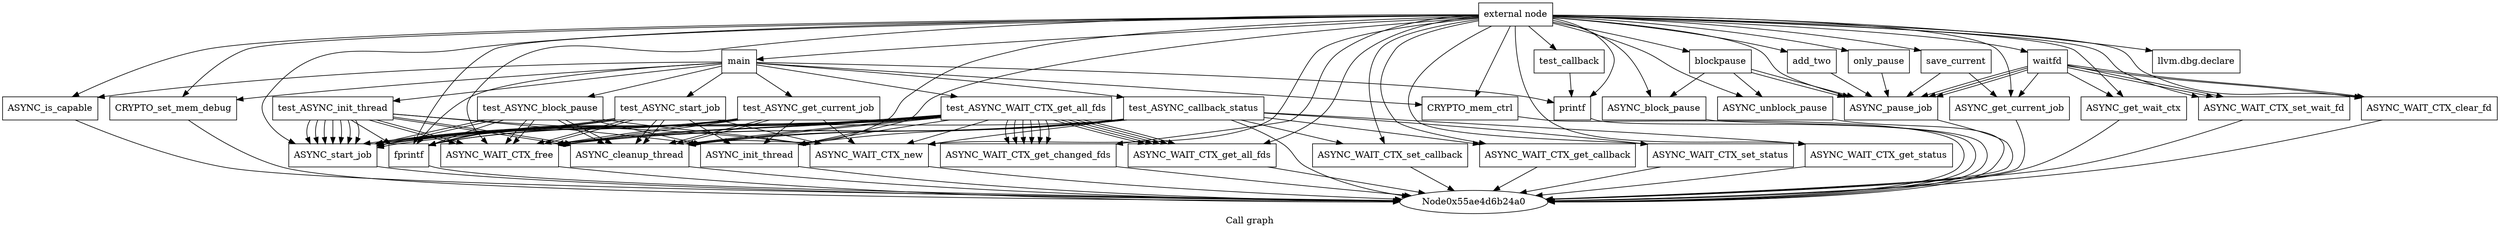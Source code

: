 digraph "Call graph" {
	label="Call graph";

	Node0x55ae4d6b2470 [shape=record,label="{external node}"];
	Node0x55ae4d6b2470 -> Node0x55ae4d6b2510;
	Node0x55ae4d6b2470 -> Node0x55ae4d6d0780;
	Node0x55ae4d6b2470 -> Node0x55ae4d6b25b0;
	Node0x55ae4d6b2470 -> Node0x55ae4d6b2650;
	Node0x55ae4d6b2470 -> Node0x55ae4d6b25e0;
	Node0x55ae4d6b2470 -> Node0x55ae4d6b2700;
	Node0x55ae4d6b2470 -> Node0x55ae4d6d0710;
	Node0x55ae4d6b2470 -> Node0x55ae4d6d0880;
	Node0x55ae4d6b2470 -> Node0x55ae4d6d0920;
	Node0x55ae4d6b2470 -> Node0x55ae4d6d1620;
	Node0x55ae4d6b2470 -> Node0x55ae4d6d08b0;
	Node0x55ae4d6b2470 -> Node0x55ae4d6d09d0;
	Node0x55ae4d6b2470 -> Node0x55ae4d6d0a40;
	Node0x55ae4d6b2470 -> Node0x55ae4d6d1690;
	Node0x55ae4d6b2470 -> Node0x55ae4d6d1730;
	Node0x55ae4d6b2470 -> Node0x55ae4d6d16c0;
	Node0x55ae4d6b2470 -> Node0x55ae4d6d1900;
	Node0x55ae4d6b2470 -> Node0x55ae4d6d0c30;
	Node0x55ae4d6b2470 -> Node0x55ae4d6d1100;
	Node0x55ae4d6b2470 -> Node0x55ae4d6d1d80;
	Node0x55ae4d6b2470 -> Node0x55ae4d6d1e20;
	Node0x55ae4d6b2470 -> Node0x55ae4d6d1db0;
	Node0x55ae4d6b2470 -> Node0x55ae4d6d1ed0;
	Node0x55ae4d6b2470 -> Node0x55ae4d6d2060;
	Node0x55ae4d6b2470 -> Node0x55ae4d6d2090;
	Node0x55ae4d6b2470 -> Node0x55ae4d6d2170;
	Node0x55ae4d6b2470 -> Node0x55ae4d6d0a70;
	Node0x55ae4d6b2470 -> Node0x55ae4d6d0b20;
	Node0x55ae4d6b2470 -> Node0x55ae4d6d0b90;
	Node0x55ae4d6b2470 -> Node0x55ae4d6d0c00;
	Node0x55ae4d6b2470 -> Node0x55ae4d6d22d0;
	Node0x55ae4d6b2510 [shape=record,label="{main}"];
	Node0x55ae4d6b2510 -> Node0x55ae4d6b25b0;
	Node0x55ae4d6b2510 -> Node0x55ae4d6b2650;
	Node0x55ae4d6b2510 -> Node0x55ae4d6b25e0;
	Node0x55ae4d6b2510 -> Node0x55ae4d6b2700;
	Node0x55ae4d6b2510 -> Node0x55ae4d6b2770;
	Node0x55ae4d6b2510 -> Node0x55ae4d6b27e0;
	Node0x55ae4d6b2510 -> Node0x55ae4d6b2850;
	Node0x55ae4d6b2510 -> Node0x55ae4d6b28c0;
	Node0x55ae4d6b2510 -> Node0x55ae4d6d0630;
	Node0x55ae4d6b2510 -> Node0x55ae4d6d06a0;
	Node0x55ae4d6b2510 -> Node0x55ae4d6d0710;
	Node0x55ae4d6b2700 [shape=record,label="{CRYPTO_mem_ctrl}"];
	Node0x55ae4d6b2700 -> Node0x55ae4d6b24a0;
	Node0x55ae4d6d0780 [shape=record,label="{llvm.dbg.declare}"];
	Node0x55ae4d6b25b0 [shape=record,label="{ASYNC_is_capable}"];
	Node0x55ae4d6b25b0 -> Node0x55ae4d6b24a0;
	Node0x55ae4d6b2650 [shape=record,label="{fprintf}"];
	Node0x55ae4d6b2650 -> Node0x55ae4d6b24a0;
	Node0x55ae4d6b25e0 [shape=record,label="{CRYPTO_set_mem_debug}"];
	Node0x55ae4d6b25e0 -> Node0x55ae4d6b24a0;
	Node0x55ae4d6b2770 [shape=record,label="{test_ASYNC_init_thread}"];
	Node0x55ae4d6b2770 -> Node0x55ae4d6d0880;
	Node0x55ae4d6b2770 -> Node0x55ae4d6d0920;
	Node0x55ae4d6b2770 -> Node0x55ae4d6d08b0;
	Node0x55ae4d6b2770 -> Node0x55ae4d6d08b0;
	Node0x55ae4d6b2770 -> Node0x55ae4d6d08b0;
	Node0x55ae4d6b2770 -> Node0x55ae4d6d08b0;
	Node0x55ae4d6b2770 -> Node0x55ae4d6d08b0;
	Node0x55ae4d6b2770 -> Node0x55ae4d6d08b0;
	Node0x55ae4d6b2770 -> Node0x55ae4d6d08b0;
	Node0x55ae4d6b2770 -> Node0x55ae4d6b2650;
	Node0x55ae4d6b2770 -> Node0x55ae4d6d09d0;
	Node0x55ae4d6b2770 -> Node0x55ae4d6d0a40;
	Node0x55ae4d6b2770 -> Node0x55ae4d6d09d0;
	Node0x55ae4d6b2770 -> Node0x55ae4d6d0a40;
	Node0x55ae4d6b27e0 [shape=record,label="{test_ASYNC_callback_status}"];
	Node0x55ae4d6b27e0 -> Node0x55ae4d6d0880;
	Node0x55ae4d6b27e0 -> Node0x55ae4d6d0920;
	Node0x55ae4d6b27e0 -> Node0x55ae4d6d0a70;
	Node0x55ae4d6b27e0 -> Node0x55ae4d6d0b20;
	Node0x55ae4d6b27e0 -> Node0x55ae4d6b24a0;
	Node0x55ae4d6b27e0 -> Node0x55ae4d6d0b90;
	Node0x55ae4d6b27e0 -> Node0x55ae4d6d0c00;
	Node0x55ae4d6b27e0 -> Node0x55ae4d6b2650;
	Node0x55ae4d6b27e0 -> Node0x55ae4d6d09d0;
	Node0x55ae4d6b27e0 -> Node0x55ae4d6d0a40;
	Node0x55ae4d6b27e0 -> Node0x55ae4d6d09d0;
	Node0x55ae4d6b27e0 -> Node0x55ae4d6d0a40;
	Node0x55ae4d6b2850 [shape=record,label="{test_ASYNC_start_job}"];
	Node0x55ae4d6b2850 -> Node0x55ae4d6d0880;
	Node0x55ae4d6b2850 -> Node0x55ae4d6d0920;
	Node0x55ae4d6b2850 -> Node0x55ae4d6d08b0;
	Node0x55ae4d6b2850 -> Node0x55ae4d6d08b0;
	Node0x55ae4d6b2850 -> Node0x55ae4d6b2650;
	Node0x55ae4d6b2850 -> Node0x55ae4d6d09d0;
	Node0x55ae4d6b2850 -> Node0x55ae4d6d0a40;
	Node0x55ae4d6b2850 -> Node0x55ae4d6d09d0;
	Node0x55ae4d6b2850 -> Node0x55ae4d6d0a40;
	Node0x55ae4d6b28c0 [shape=record,label="{test_ASYNC_get_current_job}"];
	Node0x55ae4d6b28c0 -> Node0x55ae4d6d0880;
	Node0x55ae4d6b28c0 -> Node0x55ae4d6d0920;
	Node0x55ae4d6b28c0 -> Node0x55ae4d6d08b0;
	Node0x55ae4d6b28c0 -> Node0x55ae4d6d08b0;
	Node0x55ae4d6b28c0 -> Node0x55ae4d6b2650;
	Node0x55ae4d6b28c0 -> Node0x55ae4d6d09d0;
	Node0x55ae4d6b28c0 -> Node0x55ae4d6d0a40;
	Node0x55ae4d6b28c0 -> Node0x55ae4d6d09d0;
	Node0x55ae4d6b28c0 -> Node0x55ae4d6d0a40;
	Node0x55ae4d6d0630 [shape=record,label="{test_ASYNC_WAIT_CTX_get_all_fds}"];
	Node0x55ae4d6d0630 -> Node0x55ae4d6d0880;
	Node0x55ae4d6d0630 -> Node0x55ae4d6d0920;
	Node0x55ae4d6d0630 -> Node0x55ae4d6d08b0;
	Node0x55ae4d6d0630 -> Node0x55ae4d6d0c30;
	Node0x55ae4d6d0630 -> Node0x55ae4d6d1100;
	Node0x55ae4d6d0630 -> Node0x55ae4d6d08b0;
	Node0x55ae4d6d0630 -> Node0x55ae4d6d0c30;
	Node0x55ae4d6d0630 -> Node0x55ae4d6d0c30;
	Node0x55ae4d6d0630 -> Node0x55ae4d6d1100;
	Node0x55ae4d6d0630 -> Node0x55ae4d6d1100;
	Node0x55ae4d6d0630 -> Node0x55ae4d6d08b0;
	Node0x55ae4d6d0630 -> Node0x55ae4d6d0c30;
	Node0x55ae4d6d0630 -> Node0x55ae4d6d1100;
	Node0x55ae4d6d0630 -> Node0x55ae4d6d1100;
	Node0x55ae4d6d0630 -> Node0x55ae4d6d08b0;
	Node0x55ae4d6d0630 -> Node0x55ae4d6d0c30;
	Node0x55ae4d6d0630 -> Node0x55ae4d6d1100;
	Node0x55ae4d6d0630 -> Node0x55ae4d6b2650;
	Node0x55ae4d6d0630 -> Node0x55ae4d6d09d0;
	Node0x55ae4d6d0630 -> Node0x55ae4d6d0a40;
	Node0x55ae4d6d0630 -> Node0x55ae4d6d09d0;
	Node0x55ae4d6d0630 -> Node0x55ae4d6d0a40;
	Node0x55ae4d6d06a0 [shape=record,label="{test_ASYNC_block_pause}"];
	Node0x55ae4d6d06a0 -> Node0x55ae4d6d0880;
	Node0x55ae4d6d06a0 -> Node0x55ae4d6d0920;
	Node0x55ae4d6d06a0 -> Node0x55ae4d6d08b0;
	Node0x55ae4d6d06a0 -> Node0x55ae4d6d08b0;
	Node0x55ae4d6d06a0 -> Node0x55ae4d6b2650;
	Node0x55ae4d6d06a0 -> Node0x55ae4d6d09d0;
	Node0x55ae4d6d06a0 -> Node0x55ae4d6d0a40;
	Node0x55ae4d6d06a0 -> Node0x55ae4d6d09d0;
	Node0x55ae4d6d06a0 -> Node0x55ae4d6d0a40;
	Node0x55ae4d6d0710 [shape=record,label="{printf}"];
	Node0x55ae4d6d0710 -> Node0x55ae4d6b24a0;
	Node0x55ae4d6d0880 [shape=record,label="{ASYNC_init_thread}"];
	Node0x55ae4d6d0880 -> Node0x55ae4d6b24a0;
	Node0x55ae4d6d0920 [shape=record,label="{ASYNC_WAIT_CTX_new}"];
	Node0x55ae4d6d0920 -> Node0x55ae4d6b24a0;
	Node0x55ae4d6d1620 [shape=record,label="{blockpause}"];
	Node0x55ae4d6d1620 -> Node0x55ae4d6d1690;
	Node0x55ae4d6d1620 -> Node0x55ae4d6d1730;
	Node0x55ae4d6d1620 -> Node0x55ae4d6d16c0;
	Node0x55ae4d6d1620 -> Node0x55ae4d6d1730;
	Node0x55ae4d6d08b0 [shape=record,label="{ASYNC_start_job}"];
	Node0x55ae4d6d08b0 -> Node0x55ae4d6b24a0;
	Node0x55ae4d6d09d0 [shape=record,label="{ASYNC_WAIT_CTX_free}"];
	Node0x55ae4d6d09d0 -> Node0x55ae4d6b24a0;
	Node0x55ae4d6d0a40 [shape=record,label="{ASYNC_cleanup_thread}"];
	Node0x55ae4d6d0a40 -> Node0x55ae4d6b24a0;
	Node0x55ae4d6d1690 [shape=record,label="{ASYNC_block_pause}"];
	Node0x55ae4d6d1690 -> Node0x55ae4d6b24a0;
	Node0x55ae4d6d1730 [shape=record,label="{ASYNC_pause_job}"];
	Node0x55ae4d6d1730 -> Node0x55ae4d6b24a0;
	Node0x55ae4d6d16c0 [shape=record,label="{ASYNC_unblock_pause}"];
	Node0x55ae4d6d16c0 -> Node0x55ae4d6b24a0;
	Node0x55ae4d6d1900 [shape=record,label="{waitfd}"];
	Node0x55ae4d6d1900 -> Node0x55ae4d6d1d80;
	Node0x55ae4d6d1900 -> Node0x55ae4d6d1e20;
	Node0x55ae4d6d1900 -> Node0x55ae4d6d1730;
	Node0x55ae4d6d1900 -> Node0x55ae4d6d1db0;
	Node0x55ae4d6d1900 -> Node0x55ae4d6d1730;
	Node0x55ae4d6d1900 -> Node0x55ae4d6d1ed0;
	Node0x55ae4d6d1900 -> Node0x55ae4d6d1730;
	Node0x55ae4d6d1900 -> Node0x55ae4d6d1db0;
	Node0x55ae4d6d1900 -> Node0x55ae4d6d1ed0;
	Node0x55ae4d6d0c30 [shape=record,label="{ASYNC_WAIT_CTX_get_all_fds}"];
	Node0x55ae4d6d0c30 -> Node0x55ae4d6b24a0;
	Node0x55ae4d6d1100 [shape=record,label="{ASYNC_WAIT_CTX_get_changed_fds}"];
	Node0x55ae4d6d1100 -> Node0x55ae4d6b24a0;
	Node0x55ae4d6d1d80 [shape=record,label="{ASYNC_get_current_job}"];
	Node0x55ae4d6d1d80 -> Node0x55ae4d6b24a0;
	Node0x55ae4d6d1e20 [shape=record,label="{ASYNC_get_wait_ctx}"];
	Node0x55ae4d6d1e20 -> Node0x55ae4d6b24a0;
	Node0x55ae4d6d1db0 [shape=record,label="{ASYNC_WAIT_CTX_set_wait_fd}"];
	Node0x55ae4d6d1db0 -> Node0x55ae4d6b24a0;
	Node0x55ae4d6d1ed0 [shape=record,label="{ASYNC_WAIT_CTX_clear_fd}"];
	Node0x55ae4d6d1ed0 -> Node0x55ae4d6b24a0;
	Node0x55ae4d6d2060 [shape=record,label="{save_current}"];
	Node0x55ae4d6d2060 -> Node0x55ae4d6d1d80;
	Node0x55ae4d6d2060 -> Node0x55ae4d6d1730;
	Node0x55ae4d6d2090 [shape=record,label="{add_two}"];
	Node0x55ae4d6d2090 -> Node0x55ae4d6d1730;
	Node0x55ae4d6d2170 [shape=record,label="{test_callback}"];
	Node0x55ae4d6d2170 -> Node0x55ae4d6d0710;
	Node0x55ae4d6d0a70 [shape=record,label="{ASYNC_WAIT_CTX_set_callback}"];
	Node0x55ae4d6d0a70 -> Node0x55ae4d6b24a0;
	Node0x55ae4d6d0b20 [shape=record,label="{ASYNC_WAIT_CTX_get_callback}"];
	Node0x55ae4d6d0b20 -> Node0x55ae4d6b24a0;
	Node0x55ae4d6d0b90 [shape=record,label="{ASYNC_WAIT_CTX_set_status}"];
	Node0x55ae4d6d0b90 -> Node0x55ae4d6b24a0;
	Node0x55ae4d6d0c00 [shape=record,label="{ASYNC_WAIT_CTX_get_status}"];
	Node0x55ae4d6d0c00 -> Node0x55ae4d6b24a0;
	Node0x55ae4d6d22d0 [shape=record,label="{only_pause}"];
	Node0x55ae4d6d22d0 -> Node0x55ae4d6d1730;
}
